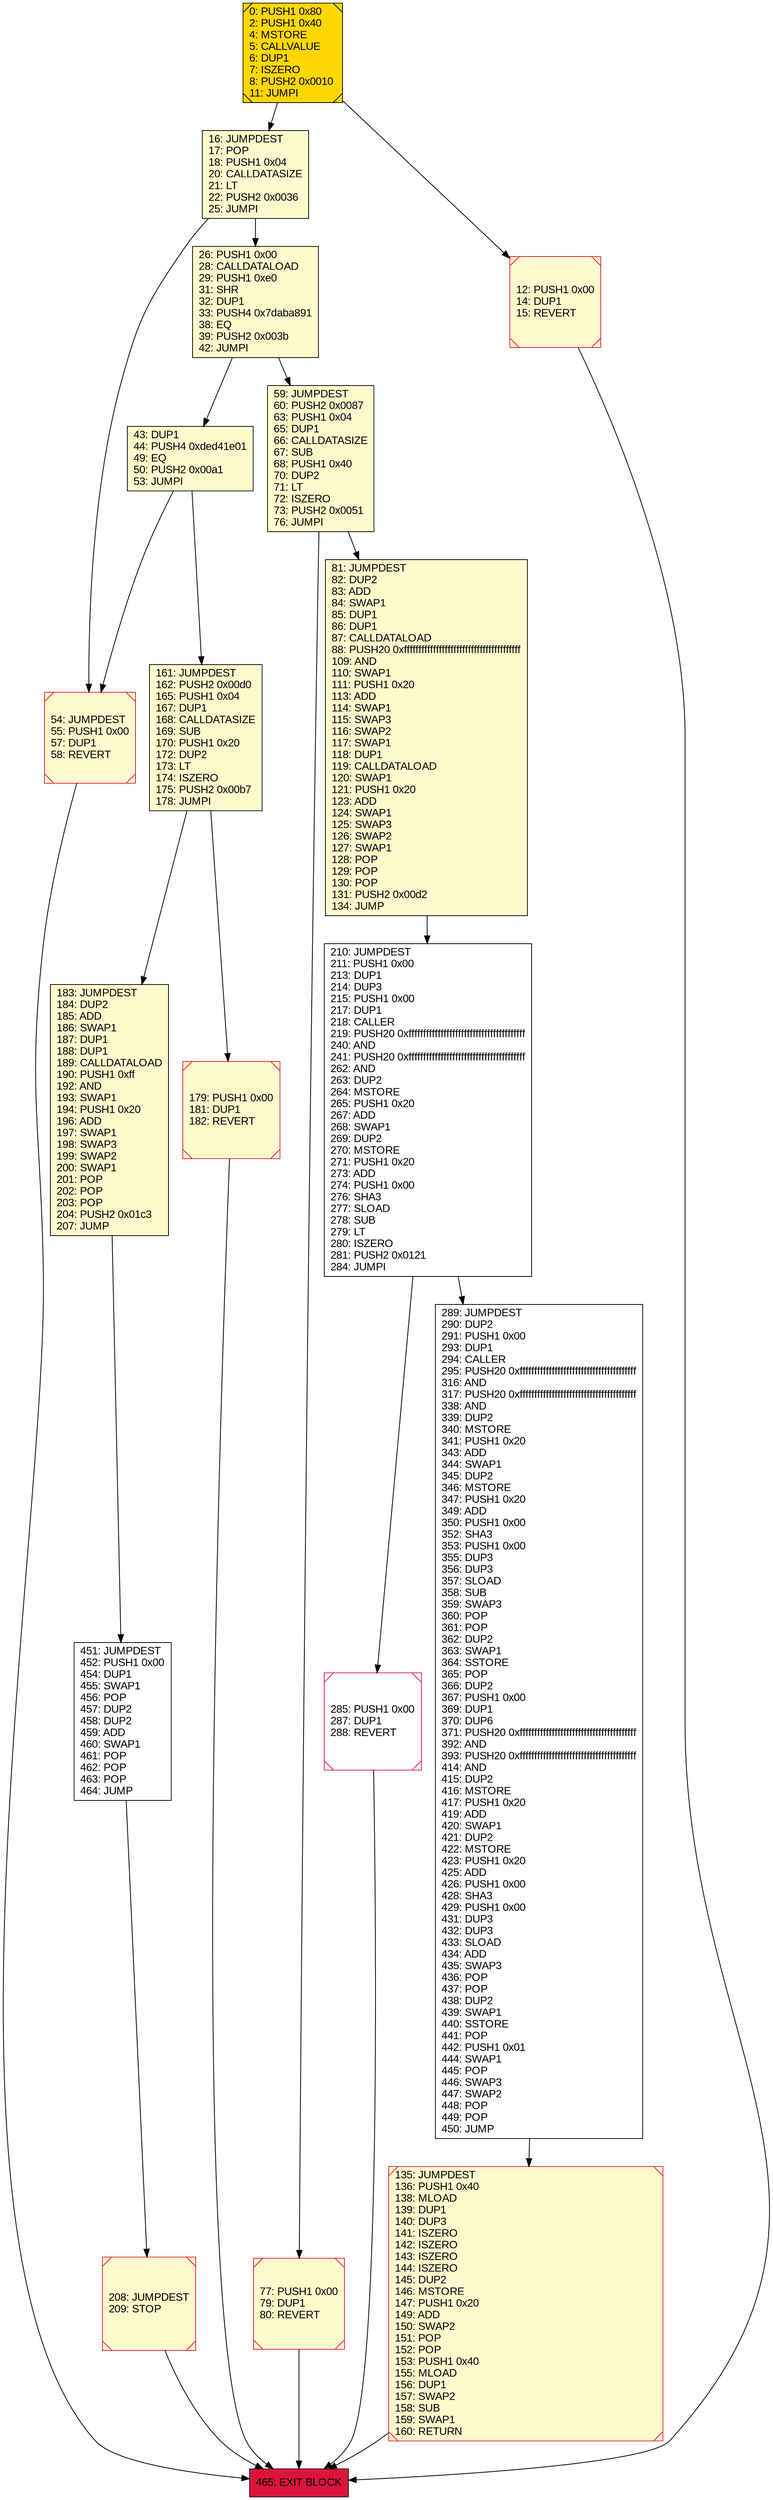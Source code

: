 digraph G {
bgcolor=transparent rankdir=UD;
node [shape=box style=filled color=black fillcolor=white fontname=arial fontcolor=black];
183 [label="183: JUMPDEST\l184: DUP2\l185: ADD\l186: SWAP1\l187: DUP1\l188: DUP1\l189: CALLDATALOAD\l190: PUSH1 0xff\l192: AND\l193: SWAP1\l194: PUSH1 0x20\l196: ADD\l197: SWAP1\l198: SWAP3\l199: SWAP2\l200: SWAP1\l201: POP\l202: POP\l203: POP\l204: PUSH2 0x01c3\l207: JUMP\l" fillcolor=lemonchiffon ];
81 [label="81: JUMPDEST\l82: DUP2\l83: ADD\l84: SWAP1\l85: DUP1\l86: DUP1\l87: CALLDATALOAD\l88: PUSH20 0xffffffffffffffffffffffffffffffffffffffff\l109: AND\l110: SWAP1\l111: PUSH1 0x20\l113: ADD\l114: SWAP1\l115: SWAP3\l116: SWAP2\l117: SWAP1\l118: DUP1\l119: CALLDATALOAD\l120: SWAP1\l121: PUSH1 0x20\l123: ADD\l124: SWAP1\l125: SWAP3\l126: SWAP2\l127: SWAP1\l128: POP\l129: POP\l130: POP\l131: PUSH2 0x00d2\l134: JUMP\l" fillcolor=lemonchiffon ];
210 [label="210: JUMPDEST\l211: PUSH1 0x00\l213: DUP1\l214: DUP3\l215: PUSH1 0x00\l217: DUP1\l218: CALLER\l219: PUSH20 0xffffffffffffffffffffffffffffffffffffffff\l240: AND\l241: PUSH20 0xffffffffffffffffffffffffffffffffffffffff\l262: AND\l263: DUP2\l264: MSTORE\l265: PUSH1 0x20\l267: ADD\l268: SWAP1\l269: DUP2\l270: MSTORE\l271: PUSH1 0x20\l273: ADD\l274: PUSH1 0x00\l276: SHA3\l277: SLOAD\l278: SUB\l279: LT\l280: ISZERO\l281: PUSH2 0x0121\l284: JUMPI\l" ];
208 [label="208: JUMPDEST\l209: STOP\l" fillcolor=lemonchiffon shape=Msquare color=crimson ];
16 [label="16: JUMPDEST\l17: POP\l18: PUSH1 0x04\l20: CALLDATASIZE\l21: LT\l22: PUSH2 0x0036\l25: JUMPI\l" fillcolor=lemonchiffon ];
26 [label="26: PUSH1 0x00\l28: CALLDATALOAD\l29: PUSH1 0xe0\l31: SHR\l32: DUP1\l33: PUSH4 0x7daba891\l38: EQ\l39: PUSH2 0x003b\l42: JUMPI\l" fillcolor=lemonchiffon ];
43 [label="43: DUP1\l44: PUSH4 0xded41e01\l49: EQ\l50: PUSH2 0x00a1\l53: JUMPI\l" fillcolor=lemonchiffon ];
161 [label="161: JUMPDEST\l162: PUSH2 0x00d0\l165: PUSH1 0x04\l167: DUP1\l168: CALLDATASIZE\l169: SUB\l170: PUSH1 0x20\l172: DUP2\l173: LT\l174: ISZERO\l175: PUSH2 0x00b7\l178: JUMPI\l" fillcolor=lemonchiffon ];
289 [label="289: JUMPDEST\l290: DUP2\l291: PUSH1 0x00\l293: DUP1\l294: CALLER\l295: PUSH20 0xffffffffffffffffffffffffffffffffffffffff\l316: AND\l317: PUSH20 0xffffffffffffffffffffffffffffffffffffffff\l338: AND\l339: DUP2\l340: MSTORE\l341: PUSH1 0x20\l343: ADD\l344: SWAP1\l345: DUP2\l346: MSTORE\l347: PUSH1 0x20\l349: ADD\l350: PUSH1 0x00\l352: SHA3\l353: PUSH1 0x00\l355: DUP3\l356: DUP3\l357: SLOAD\l358: SUB\l359: SWAP3\l360: POP\l361: POP\l362: DUP2\l363: SWAP1\l364: SSTORE\l365: POP\l366: DUP2\l367: PUSH1 0x00\l369: DUP1\l370: DUP6\l371: PUSH20 0xffffffffffffffffffffffffffffffffffffffff\l392: AND\l393: PUSH20 0xffffffffffffffffffffffffffffffffffffffff\l414: AND\l415: DUP2\l416: MSTORE\l417: PUSH1 0x20\l419: ADD\l420: SWAP1\l421: DUP2\l422: MSTORE\l423: PUSH1 0x20\l425: ADD\l426: PUSH1 0x00\l428: SHA3\l429: PUSH1 0x00\l431: DUP3\l432: DUP3\l433: SLOAD\l434: ADD\l435: SWAP3\l436: POP\l437: POP\l438: DUP2\l439: SWAP1\l440: SSTORE\l441: POP\l442: PUSH1 0x01\l444: SWAP1\l445: POP\l446: SWAP3\l447: SWAP2\l448: POP\l449: POP\l450: JUMP\l" ];
77 [label="77: PUSH1 0x00\l79: DUP1\l80: REVERT\l" fillcolor=lemonchiffon shape=Msquare color=crimson ];
12 [label="12: PUSH1 0x00\l14: DUP1\l15: REVERT\l" fillcolor=lemonchiffon shape=Msquare color=crimson ];
465 [label="465: EXIT BLOCK\l" fillcolor=crimson ];
451 [label="451: JUMPDEST\l452: PUSH1 0x00\l454: DUP1\l455: SWAP1\l456: POP\l457: DUP2\l458: DUP2\l459: ADD\l460: SWAP1\l461: POP\l462: POP\l463: POP\l464: JUMP\l" ];
179 [label="179: PUSH1 0x00\l181: DUP1\l182: REVERT\l" fillcolor=lemonchiffon shape=Msquare color=crimson ];
54 [label="54: JUMPDEST\l55: PUSH1 0x00\l57: DUP1\l58: REVERT\l" fillcolor=lemonchiffon shape=Msquare color=crimson ];
0 [label="0: PUSH1 0x80\l2: PUSH1 0x40\l4: MSTORE\l5: CALLVALUE\l6: DUP1\l7: ISZERO\l8: PUSH2 0x0010\l11: JUMPI\l" fillcolor=lemonchiffon shape=Msquare fillcolor=gold ];
59 [label="59: JUMPDEST\l60: PUSH2 0x0087\l63: PUSH1 0x04\l65: DUP1\l66: CALLDATASIZE\l67: SUB\l68: PUSH1 0x40\l70: DUP2\l71: LT\l72: ISZERO\l73: PUSH2 0x0051\l76: JUMPI\l" fillcolor=lemonchiffon ];
135 [label="135: JUMPDEST\l136: PUSH1 0x40\l138: MLOAD\l139: DUP1\l140: DUP3\l141: ISZERO\l142: ISZERO\l143: ISZERO\l144: ISZERO\l145: DUP2\l146: MSTORE\l147: PUSH1 0x20\l149: ADD\l150: SWAP2\l151: POP\l152: POP\l153: PUSH1 0x40\l155: MLOAD\l156: DUP1\l157: SWAP2\l158: SUB\l159: SWAP1\l160: RETURN\l" fillcolor=lemonchiffon shape=Msquare color=crimson ];
285 [label="285: PUSH1 0x00\l287: DUP1\l288: REVERT\l" shape=Msquare color=crimson ];
43 -> 161;
81 -> 210;
179 -> 465;
210 -> 289;
161 -> 183;
26 -> 59;
16 -> 54;
208 -> 465;
451 -> 208;
43 -> 54;
59 -> 81;
26 -> 43;
54 -> 465;
135 -> 465;
285 -> 465;
16 -> 26;
183 -> 451;
289 -> 135;
0 -> 12;
59 -> 77;
161 -> 179;
12 -> 465;
77 -> 465;
0 -> 16;
210 -> 285;
}